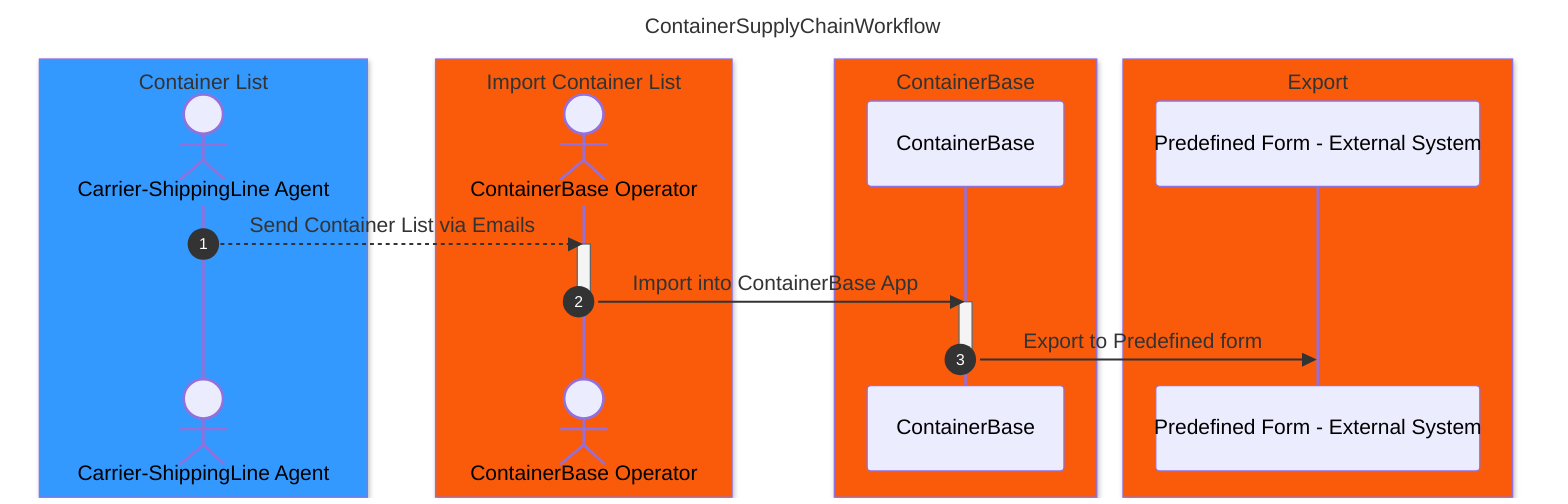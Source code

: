 sequenceDiagram
    title ContainerSupplyChainWorkflow
    autonumber
    box rgb(51, 153, 255) Container List
        actor Carrier-ShippingLine Agent
    end

    box rgb(249, 91, 11) Import Container List
        actor ContainerBase Operator
    end

    box rgb(249, 91, 11) ContainerBase
        participant ContainerBase
    end

    box rgb(249, 91, 11) Export
        participant Predefined Form - External System
    end
    
Carrier-ShippingLine Agent -->> ContainerBase Operator: Send Container List via Emails
activate ContainerBase Operator
ContainerBase Operator ->> ContainerBase: Import into ContainerBase App
deactivate ContainerBase Operator
activate ContainerBase
ContainerBase ->> Predefined Form - External System: Export to Predefined form
deactivate ContainerBase